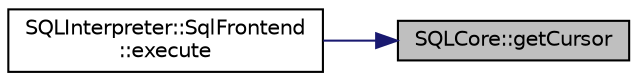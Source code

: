 digraph "SQLCore::getCursor"
{
 // LATEX_PDF_SIZE
  edge [fontname="Helvetica",fontsize="10",labelfontname="Helvetica",labelfontsize="10"];
  node [fontname="Helvetica",fontsize="10",shape=record];
  rankdir="RL";
  Node1 [label="SQLCore::getCursor",height=0.2,width=0.4,color="black", fillcolor="grey75", style="filled", fontcolor="black",tooltip=" "];
  Node1 -> Node2 [dir="back",color="midnightblue",fontsize="10",style="solid"];
  Node2 [label="SQLInterpreter::SqlFrontend\l::execute",height=0.2,width=0.4,color="black", fillcolor="white", style="filled",URL="$class_s_q_l_interpreter_1_1_sql_frontend.html#a07b12217c63f3f8d7b3b7ff323f4fbbf",tooltip=" "];
}
